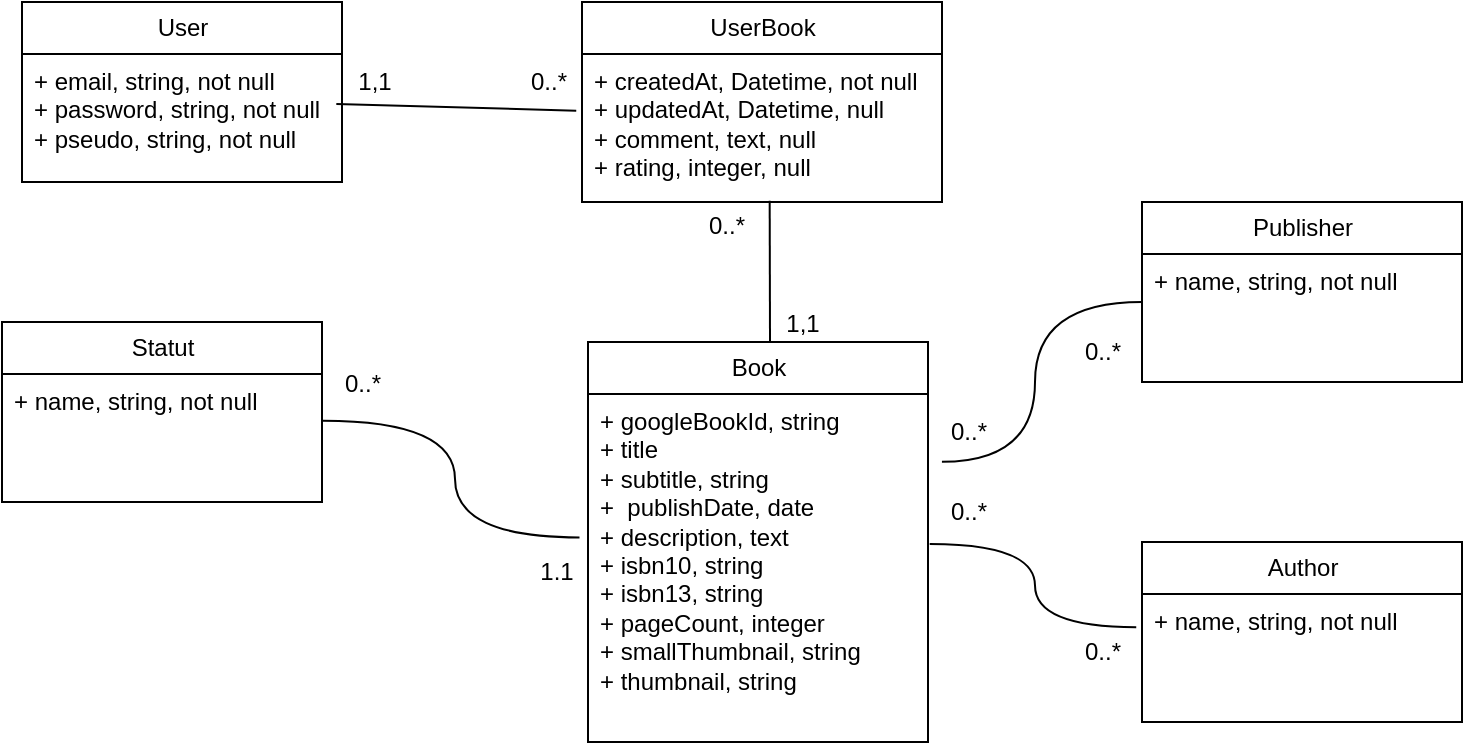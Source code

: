<mxfile>
    <diagram id="lzPJs240Q8pDoFz5NCpz" name="Page-1">
        <mxGraphModel dx="924" dy="580" grid="1" gridSize="10" guides="1" tooltips="1" connect="1" arrows="1" fold="1" page="1" pageScale="1" pageWidth="850" pageHeight="1100" math="0" shadow="0">
            <root>
                <mxCell id="0"/>
                <mxCell id="1" parent="0"/>
                <mxCell id="2" value="User" style="swimlane;fontStyle=0;childLayout=stackLayout;horizontal=1;startSize=26;fillColor=none;horizontalStack=0;resizeParent=1;resizeParentMax=0;resizeLast=0;collapsible=1;marginBottom=0;html=1;" parent="1" vertex="1">
                    <mxGeometry x="70" y="50" width="160" height="90" as="geometry"/>
                </mxCell>
                <mxCell id="3" value="+ email, string, not null&lt;br&gt;+ password, string, not null&lt;br&gt;+ pseudo, string, not null" style="text;strokeColor=none;fillColor=none;align=left;verticalAlign=top;spacingLeft=4;spacingRight=4;overflow=hidden;rotatable=0;points=[[0,0.5],[1,0.5]];portConstraint=eastwest;whiteSpace=wrap;html=1;" parent="2" vertex="1">
                    <mxGeometry y="26" width="160" height="64" as="geometry"/>
                </mxCell>
                <mxCell id="6" value="UserBook" style="swimlane;fontStyle=0;childLayout=stackLayout;horizontal=1;startSize=26;fillColor=none;horizontalStack=0;resizeParent=1;resizeParentMax=0;resizeLast=0;collapsible=1;marginBottom=0;html=1;" parent="1" vertex="1">
                    <mxGeometry x="350" y="50" width="180" height="100" as="geometry">
                        <mxRectangle x="240" y="90" width="90" height="30" as="alternateBounds"/>
                    </mxGeometry>
                </mxCell>
                <mxCell id="7" value="+ createdAt, Datetime, not null&lt;br&gt;+ updatedAt, Datetime, null&lt;br&gt;+ comment, text, null&lt;br&gt;+ rating, integer, null" style="text;strokeColor=none;fillColor=none;align=left;verticalAlign=top;spacingLeft=4;spacingRight=4;overflow=hidden;rotatable=0;points=[[0,0.5],[1,0.5]];portConstraint=eastwest;whiteSpace=wrap;html=1;" parent="6" vertex="1">
                    <mxGeometry y="26" width="180" height="74" as="geometry"/>
                </mxCell>
                <mxCell id="11" value="Statut" style="swimlane;fontStyle=0;childLayout=stackLayout;horizontal=1;startSize=26;fillColor=none;horizontalStack=0;resizeParent=1;resizeParentMax=0;resizeLast=0;collapsible=1;marginBottom=0;html=1;" parent="1" vertex="1">
                    <mxGeometry x="60" y="210" width="160" height="90" as="geometry"/>
                </mxCell>
                <mxCell id="12" value="+ name, string, not null" style="text;strokeColor=none;fillColor=none;align=left;verticalAlign=top;spacingLeft=4;spacingRight=4;overflow=hidden;rotatable=0;points=[[0,0.5],[1,0.5]];portConstraint=eastwest;whiteSpace=wrap;html=1;" parent="11" vertex="1">
                    <mxGeometry y="26" width="160" height="64" as="geometry"/>
                </mxCell>
                <mxCell id="13" value="Book" style="swimlane;fontStyle=0;childLayout=stackLayout;horizontal=1;startSize=26;fillColor=none;horizontalStack=0;resizeParent=1;resizeParentMax=0;resizeLast=0;collapsible=1;marginBottom=0;html=1;" parent="1" vertex="1">
                    <mxGeometry x="353" y="220" width="170" height="200" as="geometry">
                        <mxRectangle x="240" y="90" width="90" height="30" as="alternateBounds"/>
                    </mxGeometry>
                </mxCell>
                <mxCell id="14" value="+ googleBookId, string&lt;br&gt;+ title&lt;br&gt;+ subtitle, string&lt;br&gt;+&amp;nbsp; publishDate, date&lt;br&gt;+ description, text&lt;br&gt;+ isbn10, string&lt;br&gt;+ isbn13, string&lt;br&gt;+ pageCount, integer&lt;br&gt;+ smallThumbnail, string&lt;br&gt;+ thumbnail, string" style="text;strokeColor=none;fillColor=none;align=left;verticalAlign=top;spacingLeft=4;spacingRight=4;overflow=hidden;rotatable=0;points=[[0,0.5],[1,0.5]];portConstraint=eastwest;whiteSpace=wrap;html=1;" parent="13" vertex="1">
                    <mxGeometry y="26" width="170" height="174" as="geometry"/>
                </mxCell>
                <mxCell id="15" value="Publisher" style="swimlane;fontStyle=0;childLayout=stackLayout;horizontal=1;startSize=26;fillColor=none;horizontalStack=0;resizeParent=1;resizeParentMax=0;resizeLast=0;collapsible=1;marginBottom=0;html=1;" parent="1" vertex="1">
                    <mxGeometry x="630" y="150" width="160" height="90" as="geometry"/>
                </mxCell>
                <mxCell id="16" value="+ name, string, not null" style="text;strokeColor=none;fillColor=none;align=left;verticalAlign=top;spacingLeft=4;spacingRight=4;overflow=hidden;rotatable=0;points=[[0,0.5],[1,0.5]];portConstraint=eastwest;whiteSpace=wrap;html=1;" parent="15" vertex="1">
                    <mxGeometry y="26" width="160" height="64" as="geometry"/>
                </mxCell>
                <mxCell id="17" value="Author" style="swimlane;fontStyle=0;childLayout=stackLayout;horizontal=1;startSize=26;fillColor=none;horizontalStack=0;resizeParent=1;resizeParentMax=0;resizeLast=0;collapsible=1;marginBottom=0;html=1;" parent="1" vertex="1">
                    <mxGeometry x="630" y="320" width="160" height="90" as="geometry"/>
                </mxCell>
                <mxCell id="18" value="+ name, string, not null" style="text;strokeColor=none;fillColor=none;align=left;verticalAlign=top;spacingLeft=4;spacingRight=4;overflow=hidden;rotatable=0;points=[[0,0.5],[1,0.5]];portConstraint=eastwest;whiteSpace=wrap;html=1;" parent="17" vertex="1">
                    <mxGeometry y="26" width="160" height="64" as="geometry"/>
                </mxCell>
                <mxCell id="24" value="1,1" style="text;html=1;align=center;verticalAlign=middle;resizable=0;points=[];autosize=1;strokeColor=none;fillColor=none;" parent="1" vertex="1">
                    <mxGeometry x="226" y="75" width="40" height="30" as="geometry"/>
                </mxCell>
                <mxCell id="25" value="0..*" style="text;html=1;align=center;verticalAlign=middle;resizable=0;points=[];autosize=1;strokeColor=none;fillColor=none;" parent="1" vertex="1">
                    <mxGeometry x="313" y="75" width="40" height="30" as="geometry"/>
                </mxCell>
                <mxCell id="28" value="0..*" style="text;html=1;align=center;verticalAlign=middle;resizable=0;points=[];autosize=1;strokeColor=none;fillColor=none;" parent="1" vertex="1">
                    <mxGeometry x="402" y="147" width="40" height="30" as="geometry"/>
                </mxCell>
                <mxCell id="35" value="" style="endArrow=none;html=1;fontSize=20;curved=1;elbow=vertical;entryX=1.003;entryY=0.365;entryDx=0;entryDy=0;entryPerimeter=0;exitX=-0.025;exitY=0.412;exitDx=0;exitDy=0;exitPerimeter=0;edgeStyle=orthogonalEdgeStyle;" parent="1" source="14" target="12" edge="1">
                    <mxGeometry width="50" height="50" relative="1" as="geometry">
                        <mxPoint x="440" y="280" as="sourcePoint"/>
                        <mxPoint x="330" y="240" as="targetPoint"/>
                    </mxGeometry>
                </mxCell>
                <mxCell id="36" value="" style="endArrow=none;html=1;fontSize=20;curved=1;elbow=vertical;exitX=0.029;exitY=0.867;exitDx=0;exitDy=0;exitPerimeter=0;entryX=-0.016;entryY=0.383;entryDx=0;entryDy=0;entryPerimeter=0;" parent="1" source="24" target="7" edge="1">
                    <mxGeometry width="50" height="50" relative="1" as="geometry">
                        <mxPoint x="440" y="280" as="sourcePoint"/>
                        <mxPoint x="490" y="230" as="targetPoint"/>
                    </mxGeometry>
                </mxCell>
                <mxCell id="37" value="" style="endArrow=none;html=1;fontSize=20;curved=1;elbow=vertical;entryX=1.046;entryY=0.078;entryDx=0;entryDy=0;entryPerimeter=0;" parent="1" target="28" edge="1">
                    <mxGeometry width="50" height="50" relative="1" as="geometry">
                        <mxPoint x="444" y="220" as="sourcePoint"/>
                        <mxPoint x="490" y="230" as="targetPoint"/>
                    </mxGeometry>
                </mxCell>
                <mxCell id="38" value="" style="endArrow=none;html=1;fontSize=20;curved=1;elbow=vertical;entryX=-0.018;entryY=0.26;entryDx=0;entryDy=0;entryPerimeter=0;exitX=1.005;exitY=0.431;exitDx=0;exitDy=0;exitPerimeter=0;edgeStyle=orthogonalEdgeStyle;" parent="1" source="14" target="18" edge="1">
                    <mxGeometry width="50" height="50" relative="1" as="geometry">
                        <mxPoint x="440" y="280" as="sourcePoint"/>
                        <mxPoint x="490" y="230" as="targetPoint"/>
                    </mxGeometry>
                </mxCell>
                <mxCell id="40" value="0..*" style="text;html=1;align=center;verticalAlign=middle;resizable=0;points=[];autosize=1;strokeColor=none;fillColor=none;" parent="1" vertex="1">
                    <mxGeometry x="220" y="226" width="40" height="30" as="geometry"/>
                </mxCell>
                <mxCell id="41" value="1.1" style="text;html=1;align=center;verticalAlign=middle;resizable=0;points=[];autosize=1;strokeColor=none;fillColor=none;" parent="1" vertex="1">
                    <mxGeometry x="317" y="320" width="40" height="30" as="geometry"/>
                </mxCell>
                <mxCell id="47" value="1,1" style="text;html=1;align=center;verticalAlign=middle;resizable=0;points=[];autosize=1;strokeColor=none;fillColor=none;" parent="1" vertex="1">
                    <mxGeometry x="440" y="196" width="40" height="30" as="geometry"/>
                </mxCell>
                <mxCell id="49" value="0..*" style="text;html=1;align=center;verticalAlign=middle;resizable=0;points=[];autosize=1;strokeColor=none;fillColor=none;" parent="1" vertex="1">
                    <mxGeometry x="523" y="290" width="40" height="30" as="geometry"/>
                </mxCell>
                <mxCell id="50" value="0..*" style="text;html=1;align=center;verticalAlign=middle;resizable=0;points=[];autosize=1;strokeColor=none;fillColor=none;" parent="1" vertex="1">
                    <mxGeometry x="590" y="360" width="40" height="30" as="geometry"/>
                </mxCell>
                <mxCell id="51" value="" style="endArrow=none;html=1;fontSize=20;curved=1;elbow=vertical;entryX=0;entryY=0.375;entryDx=0;entryDy=0;entryPerimeter=0;exitX=1.041;exitY=0.195;exitDx=0;exitDy=0;exitPerimeter=0;edgeStyle=orthogonalEdgeStyle;" parent="1" source="14" target="16" edge="1">
                    <mxGeometry width="50" height="50" relative="1" as="geometry">
                        <mxPoint x="548" y="251" as="sourcePoint"/>
                        <mxPoint x="598" y="201" as="targetPoint"/>
                    </mxGeometry>
                </mxCell>
                <mxCell id="53" value="0..*" style="text;html=1;align=center;verticalAlign=middle;resizable=0;points=[];autosize=1;strokeColor=none;fillColor=none;" parent="1" vertex="1">
                    <mxGeometry x="523" y="250" width="40" height="30" as="geometry"/>
                </mxCell>
                <mxCell id="54" value="0..*" style="text;html=1;align=center;verticalAlign=middle;resizable=0;points=[];autosize=1;strokeColor=none;fillColor=none;" parent="1" vertex="1">
                    <mxGeometry x="590" y="210" width="40" height="30" as="geometry"/>
                </mxCell>
            </root>
        </mxGraphModel>
    </diagram>
</mxfile>